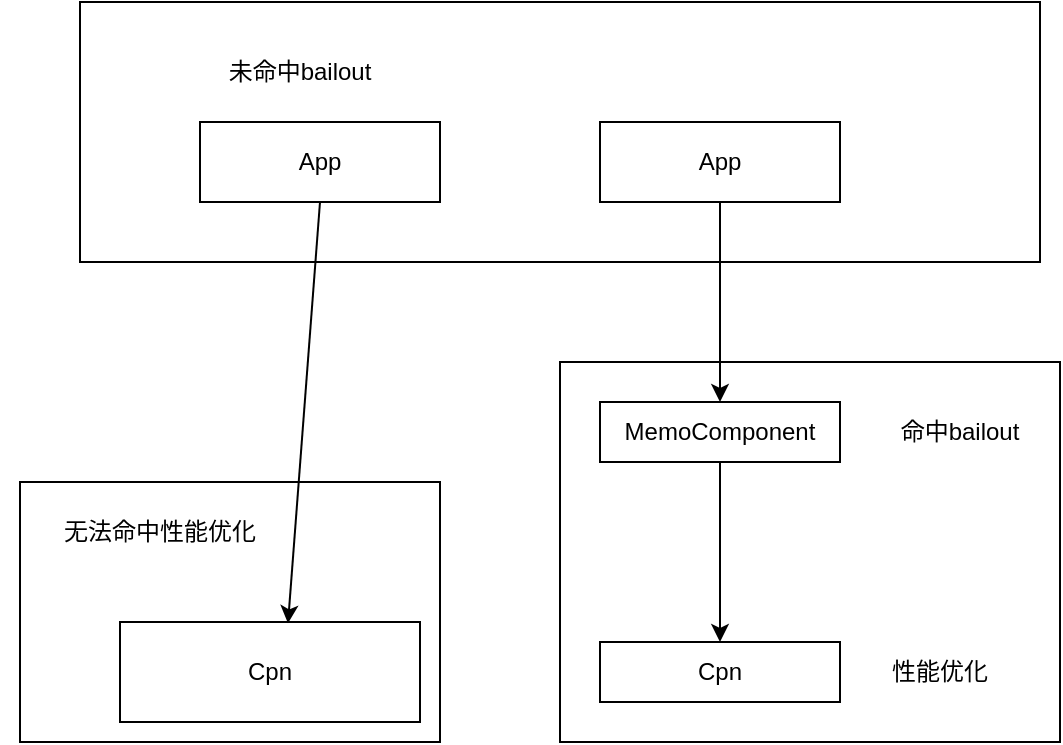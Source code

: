 <mxfile>
    <diagram id="NGUFf9jnPHypf9mP187o" name="Page-1">
        <mxGraphModel dx="846" dy="592" grid="1" gridSize="10" guides="1" tooltips="1" connect="1" arrows="1" fold="1" page="1" pageScale="1" pageWidth="10000" pageHeight="10000" math="0" shadow="0">
            <root>
                <mxCell id="0"/>
                <mxCell id="1" parent="0"/>
                <mxCell id="2" value="" style="whiteSpace=wrap;html=1;" vertex="1" parent="1">
                    <mxGeometry x="420" y="110" width="480" height="130" as="geometry"/>
                </mxCell>
                <mxCell id="3" value="App" style="rounded=0;whiteSpace=wrap;html=1;" vertex="1" parent="1">
                    <mxGeometry x="480" y="170" width="120" height="40" as="geometry"/>
                </mxCell>
                <mxCell id="4" value="未命中bailout" style="text;html=1;align=center;verticalAlign=middle;whiteSpace=wrap;rounded=0;" vertex="1" parent="1">
                    <mxGeometry x="390" y="360" width="160" height="30" as="geometry"/>
                </mxCell>
                <mxCell id="5" value="" style="whiteSpace=wrap;html=1;" vertex="1" parent="1">
                    <mxGeometry x="390" y="350" width="210" height="130" as="geometry"/>
                </mxCell>
                <mxCell id="6" value="Cpn" style="whiteSpace=wrap;html=1;" vertex="1" parent="1">
                    <mxGeometry x="440" y="420" width="150" height="50" as="geometry"/>
                </mxCell>
                <mxCell id="7" style="edgeStyle=none;html=1;exitX=0.5;exitY=1;exitDx=0;exitDy=0;entryX=0.56;entryY=0.013;entryDx=0;entryDy=0;entryPerimeter=0;" edge="1" parent="1" source="3" target="6">
                    <mxGeometry relative="1" as="geometry"/>
                </mxCell>
                <mxCell id="8" value="未命中bailout" style="text;html=1;align=center;verticalAlign=middle;whiteSpace=wrap;rounded=0;" vertex="1" parent="1">
                    <mxGeometry x="450" y="130" width="160" height="30" as="geometry"/>
                </mxCell>
                <mxCell id="9" value="无法命中性能优化" style="text;html=1;align=center;verticalAlign=middle;whiteSpace=wrap;rounded=0;" vertex="1" parent="1">
                    <mxGeometry x="380" y="360" width="160" height="30" as="geometry"/>
                </mxCell>
                <mxCell id="10" value="" style="whiteSpace=wrap;html=1;" vertex="1" parent="1">
                    <mxGeometry x="660" y="290" width="250" height="190" as="geometry"/>
                </mxCell>
                <mxCell id="11" style="edgeStyle=none;html=1;exitX=0.5;exitY=1;exitDx=0;exitDy=0;entryX=0.5;entryY=0;entryDx=0;entryDy=0;" edge="1" parent="1" source="12" target="16">
                    <mxGeometry relative="1" as="geometry"/>
                </mxCell>
                <mxCell id="12" value="MemoComponent" style="rounded=0;whiteSpace=wrap;html=1;" vertex="1" parent="1">
                    <mxGeometry x="680" y="310" width="120" height="30" as="geometry"/>
                </mxCell>
                <mxCell id="13" value="命中bailout" style="text;html=1;align=center;verticalAlign=middle;whiteSpace=wrap;rounded=0;" vertex="1" parent="1">
                    <mxGeometry x="820" y="310" width="80" height="30" as="geometry"/>
                </mxCell>
                <mxCell id="14" style="edgeStyle=none;html=1;exitX=0.5;exitY=1;exitDx=0;exitDy=0;entryX=0.5;entryY=0;entryDx=0;entryDy=0;" edge="1" parent="1" source="15" target="12">
                    <mxGeometry relative="1" as="geometry"/>
                </mxCell>
                <mxCell id="15" value="App" style="rounded=0;whiteSpace=wrap;html=1;" vertex="1" parent="1">
                    <mxGeometry x="680" y="170" width="120" height="40" as="geometry"/>
                </mxCell>
                <mxCell id="16" value="Cpn" style="rounded=0;whiteSpace=wrap;html=1;" vertex="1" parent="1">
                    <mxGeometry x="680" y="430" width="120" height="30" as="geometry"/>
                </mxCell>
                <mxCell id="17" value="性能优化" style="text;html=1;align=center;verticalAlign=middle;whiteSpace=wrap;rounded=0;" vertex="1" parent="1">
                    <mxGeometry x="810" y="430" width="80" height="30" as="geometry"/>
                </mxCell>
            </root>
        </mxGraphModel>
    </diagram>
</mxfile>